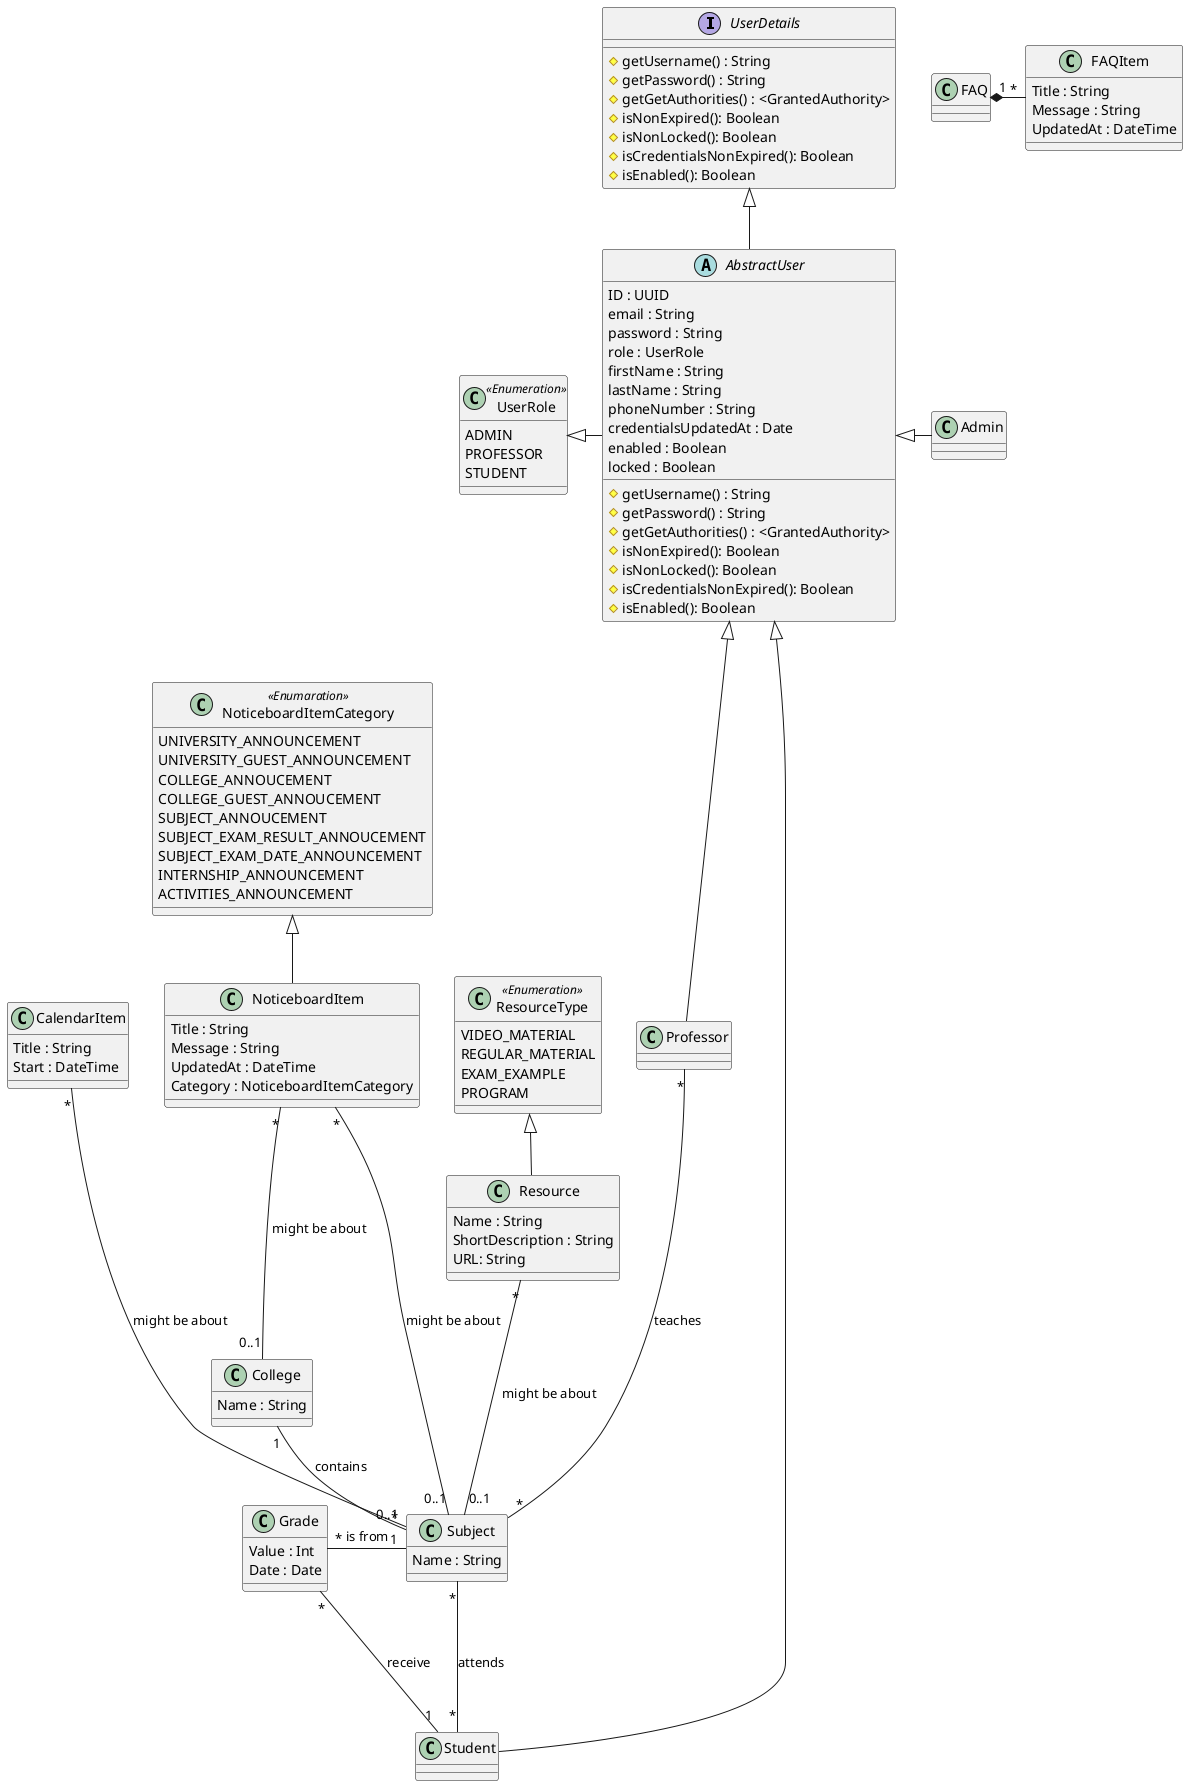 'Alt + D za prikaz
@startuml classdiag

interface UserDetails {
    # getUsername() : String
    # getPassword() : String
    # getGetAuthorities() : <GrantedAuthority>
    # isNonExpired(): Boolean
    # isNonLocked(): Boolean
    # isCredentialsNonExpired(): Boolean
    # isEnabled(): Boolean
}

class UserRole <<Enumeration>> {
    ADMIN
    PROFESSOR
    STUDENT
}

abstract class AbstractUser {
    ID : UUID
    email : String
    password : String
    role : UserRole
    firstName : String
    lastName : String
    phoneNumber : String
    credentialsUpdatedAt : Date
    enabled : Boolean
    locked : Boolean

    # getUsername() : String
    # getPassword() : String
    # getGetAuthorities() : <GrantedAuthority>
    # isNonExpired(): Boolean
    # isNonLocked(): Boolean
    # isCredentialsNonExpired(): Boolean
    # isEnabled(): Boolean
}

class Student {
  
}

class Professor {
  
}


class Admin {
  
}

UserDetails <|-- AbstractUser
UserRole <|- AbstractUser
AbstractUser <|--- Student
AbstractUser <|--- Professor
AbstractUser <|- Admin

class College {
    Name : String
}

class Subject {
    Name : String
}

class Grade {
    Value : Int
    Date : Date
}

College "1" -- "*" Subject : contains
Professor "*" ---- "*" Subject : teaches
Subject "*" --- "*" Student : attends
Grade "*" - "1" Student : receive
Grade "*" - "1" Subject : is from

class NoticeboardItemCategory <<Enumaration>> {
    UNIVERSITY_ANNOUNCEMENT
    UNIVERSITY_GUEST_ANNOUNCEMENT
    COLLEGE_ANNOUCEMENT
    COLLEGE_GUEST_ANNOUCEMENT
    SUBJECT_ANNOUCEMENT
    SUBJECT_EXAM_RESULT_ANNOUCEMENT
    SUBJECT_EXAM_DATE_ANNOUNCEMENT
    INTERNSHIP_ANNOUNCEMENT
    ACTIVITIES_ANNOUNCEMENT
}

class NoticeboardItem {
    Title : String
    Message : String
    UpdatedAt : DateTime
    Category : NoticeboardItemCategory
}

NoticeboardItem "*" --- "0..1" Subject : might be about
NoticeboardItem "*" --- "0..1" College : might be about
NoticeboardItemCategory <|-- NoticeboardItem

class CalendarItem {
    Title : String
    Start : DateTime
}

CalendarItem "*" ---- "0..1" Subject : might be about

class ResourceType <<Enumeration>> {
    VIDEO_MATERIAL
    REGULAR_MATERIAL
    EXAM_EXAMPLE
    PROGRAM
}

class Resource {
    Name : String
    ShortDescription : String
    URL: String
}

Resource "*" --- "0..1" Subject : might be about
ResourceType <|-- Resource

class FAQItem {
    Title : String
    Message : String
    UpdatedAt : DateTime
}

FAQ "1" *- "*" FAQItem

@enduml
